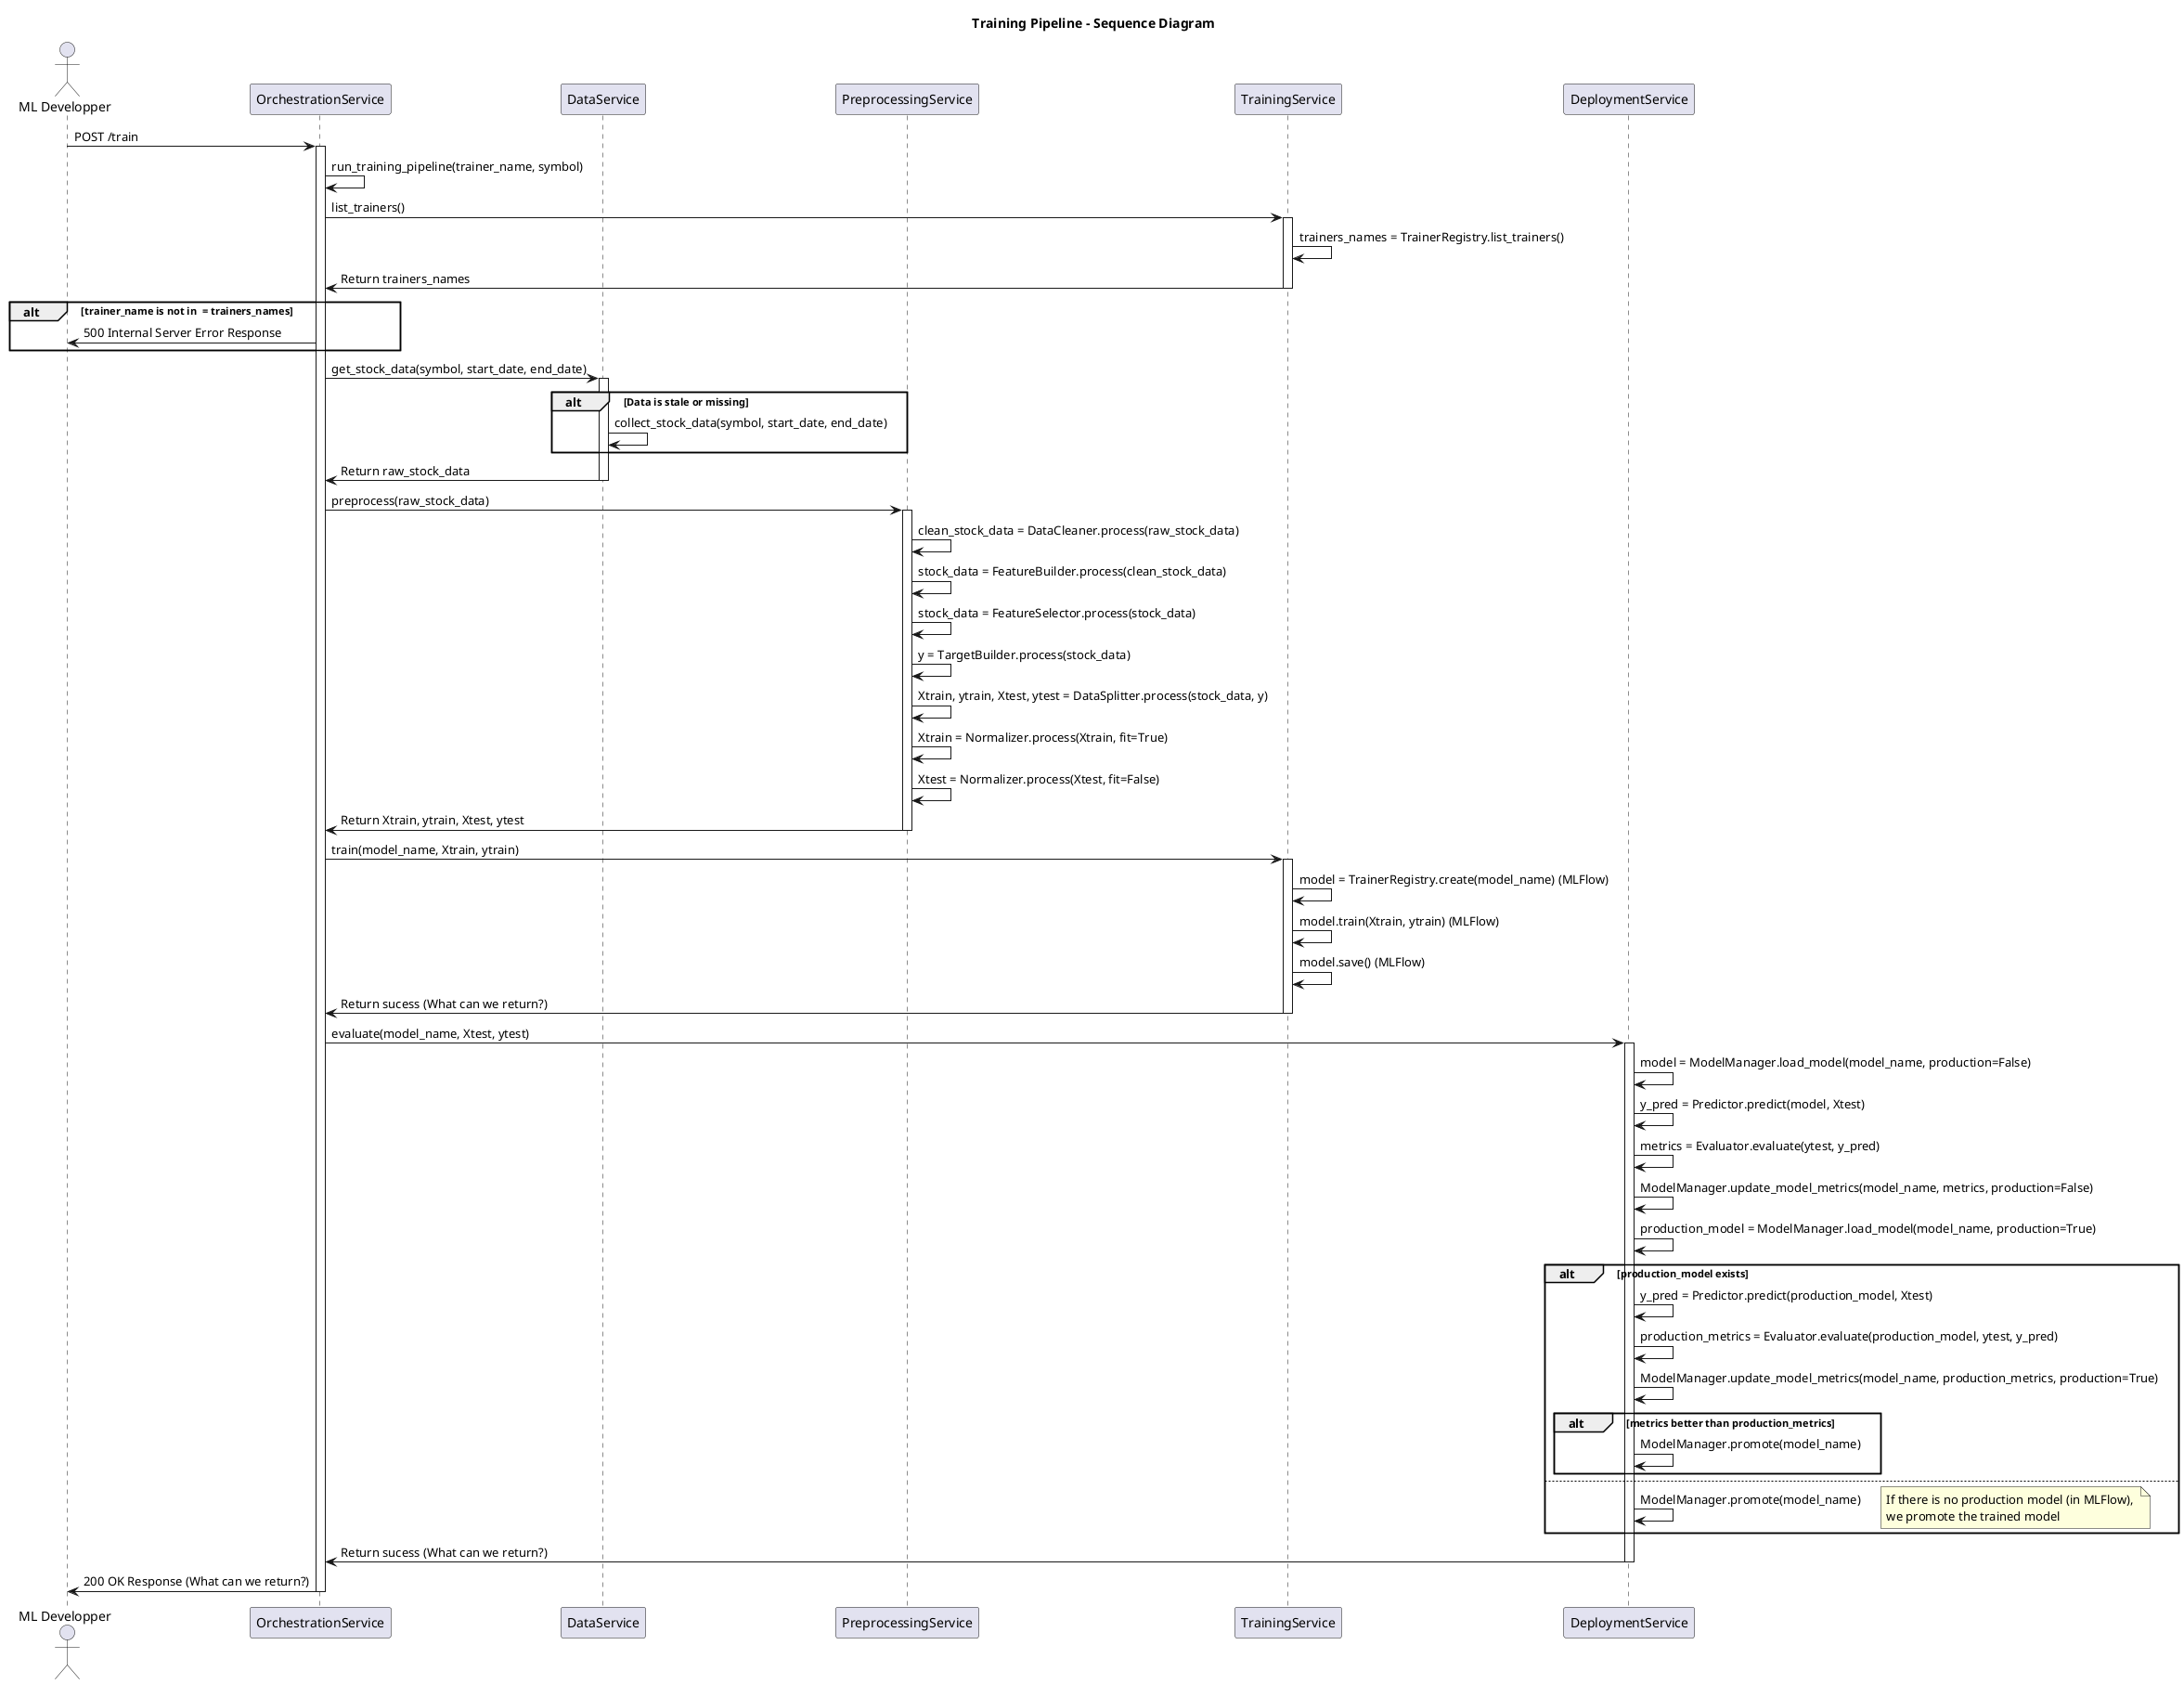 @startuml

title Training Pipeline - Sequence Diagram

Actor "ML Developper" as User
participant OrchestrationService
participant DataService
participant PreprocessingService
participant TrainingService
participant DeploymentService


User -> OrchestrationService : POST /train
activate OrchestrationService

OrchestrationService -> OrchestrationService : run_training_pipeline(trainer_name, symbol)
OrchestrationService -> TrainingService : list_trainers()
activate TrainingService
TrainingService -> TrainingService : trainers_names = TrainerRegistry.list_trainers()
TrainingService -> OrchestrationService : Return trainers_names
deactivate TrainingService

alt trainer_name is not in  = trainers_names
    OrchestrationService -> User : 500 Internal Server Error Response
end


OrchestrationService -> DataService : get_stock_data(symbol, start_date, end_date)
activate DataService

alt Data is stale or missing
    DataService -> DataService : collect_stock_data(symbol, start_date, end_date)
end
DataService -> OrchestrationService : Return raw_stock_data
deactivate DataService


OrchestrationService -> PreprocessingService : preprocess(raw_stock_data)
activate PreprocessingService
PreprocessingService -> PreprocessingService : clean_stock_data = DataCleaner.process(raw_stock_data)
PreprocessingService -> PreprocessingService : stock_data = FeatureBuilder.process(clean_stock_data)
PreprocessingService -> PreprocessingService : stock_data = FeatureSelector.process(stock_data)
PreprocessingService -> PreprocessingService : y = TargetBuilder.process(stock_data)
PreprocessingService -> PreprocessingService : Xtrain, ytrain, Xtest, ytest = DataSplitter.process(stock_data, y)
PreprocessingService -> PreprocessingService : Xtrain = Normalizer.process(Xtrain, fit=True)
PreprocessingService -> PreprocessingService : Xtest = Normalizer.process(Xtest, fit=False)
PreprocessingService -> OrchestrationService : Return Xtrain, ytrain, Xtest, ytest
deactivate PreprocessingService


OrchestrationService -> TrainingService : train(model_name, Xtrain, ytrain)
activate TrainingService

TrainingService -> TrainingService : model = TrainerRegistry.create(model_name) (MLFlow)
TrainingService -> TrainingService : model.train(Xtrain, ytrain) (MLFlow)
TrainingService -> TrainingService : model.save() (MLFlow)
TrainingService -> OrchestrationService : Return sucess (What can we return?)
deactivate TrainingService

OrchestrationService -> DeploymentService : evaluate(model_name, Xtest, ytest)
activate DeploymentService

DeploymentService -> DeploymentService : model = ModelManager.load_model(model_name, production=False)
DeploymentService -> DeploymentService : y_pred = Predictor.predict(model, Xtest)
DeploymentService -> DeploymentService : metrics = Evaluator.evaluate(ytest, y_pred)
DeploymentService -> DeploymentService : ModelManager.update_model_metrics(model_name, metrics, production=False)

DeploymentService -> DeploymentService : production_model = ModelManager.load_model(model_name, production=True)

alt production_model exists
    DeploymentService -> DeploymentService : y_pred = Predictor.predict(production_model, Xtest)
    DeploymentService -> DeploymentService : production_metrics = Evaluator.evaluate(production_model, ytest, y_pred)
    DeploymentService -> DeploymentService : ModelManager.update_model_metrics(model_name, production_metrics, production=True)

    alt metrics better than production_metrics
        DeploymentService -> DeploymentService : ModelManager.promote(model_name)
    end

else
    DeploymentService -> DeploymentService : ModelManager.promote(model_name)
    note right
    If there is no production model (in MLFlow), 
    we promote the trained model
    end note
end

DeploymentService -> OrchestrationService : Return sucess (What can we return?)
deactivate DeploymentService


OrchestrationService -> User : 200 OK Response (What can we return?)
deactivate OrchestrationService

@enduml